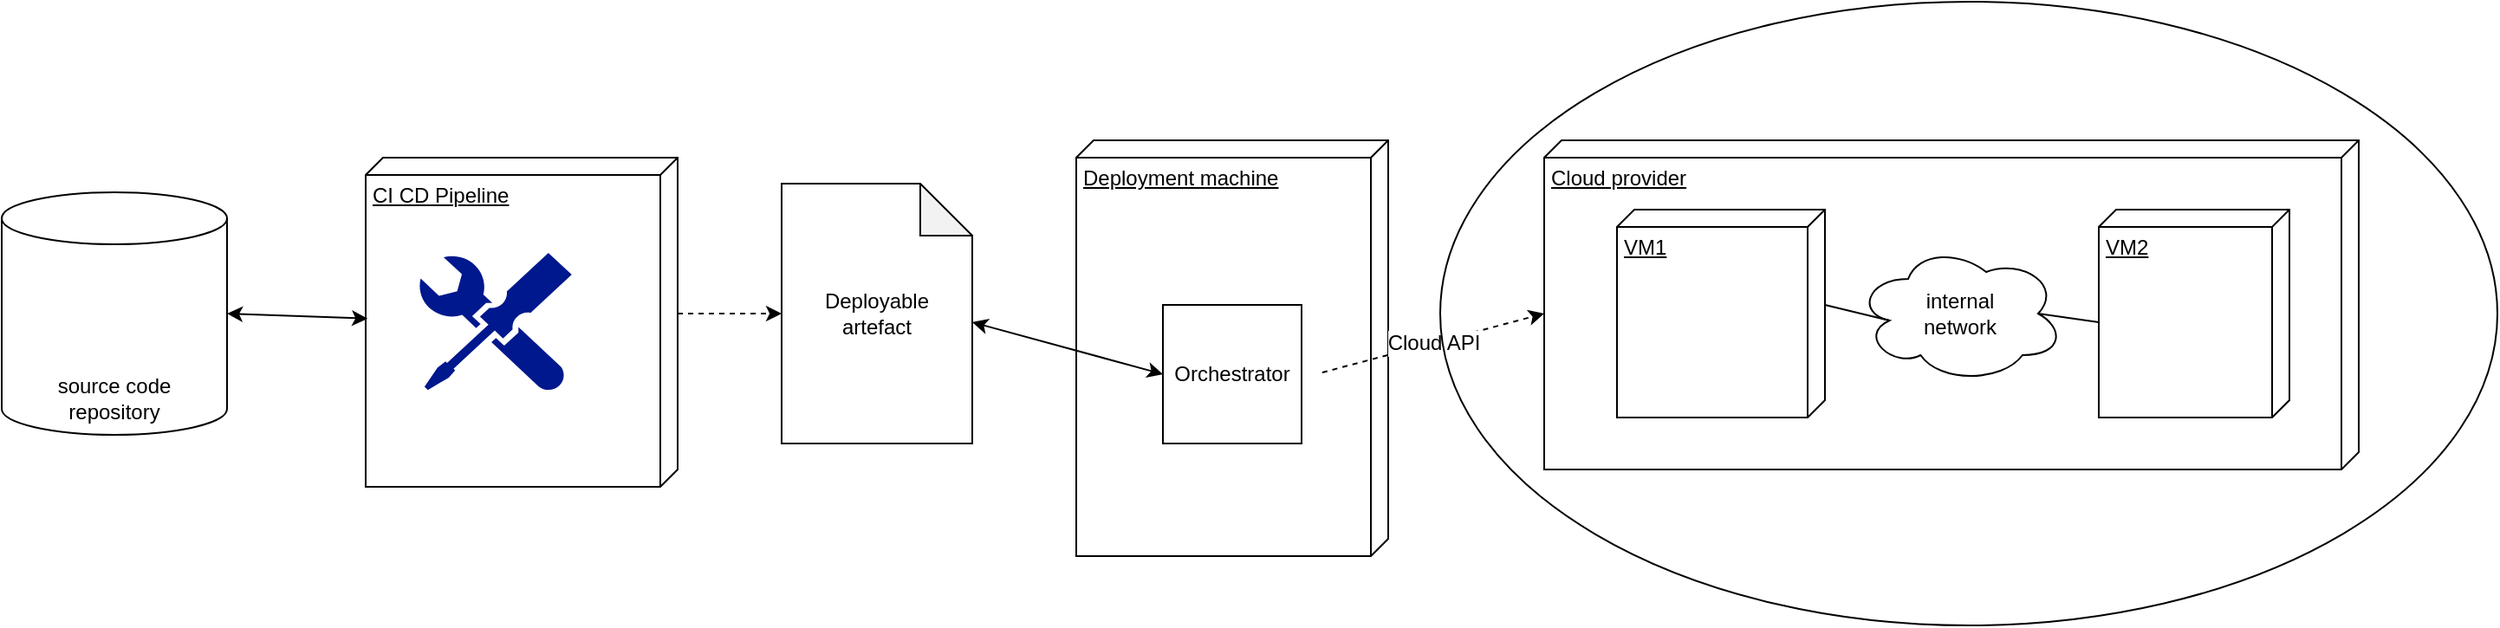 <mxfile>
    <diagram id="NFu8U-3WasDIiH6uT1rk" name="Page-1">
        <mxGraphModel dx="1679" dy="-275" grid="1" gridSize="10" guides="1" tooltips="1" connect="1" arrows="1" fold="1" page="1" pageScale="1" pageWidth="827" pageHeight="1169" math="0" shadow="0">
            <root>
                <mxCell id="0"/>
                <mxCell id="1" parent="0"/>
                <mxCell id="8nZHfo79yYqbaUtWd1KK-6" value="source code &lt;br&gt;repository" style="shape=cylinder3;whiteSpace=wrap;html=1;boundedLbl=1;backgroundOutline=1;size=15;align=center;horizontal=1;verticalAlign=bottom;" parent="1" vertex="1">
                    <mxGeometry x="70" y="1405" width="130" height="140" as="geometry"/>
                </mxCell>
                <mxCell id="8nZHfo79yYqbaUtWd1KK-1" value="CI CD Pipeline" style="verticalAlign=top;align=left;spacingTop=8;spacingLeft=2;spacingRight=12;shape=cube;size=10;direction=south;fontStyle=4;html=1;fontSize=12;" parent="1" vertex="1">
                    <mxGeometry x="280" y="1385" width="180" height="190" as="geometry"/>
                </mxCell>
                <mxCell id="8nZHfo79yYqbaUtWd1KK-2" value="Deployable&lt;br&gt;artefact" style="shape=note;whiteSpace=wrap;html=1;backgroundOutline=1;darkOpacity=0.05;fontSize=12;" parent="1" vertex="1">
                    <mxGeometry x="520" y="1400" width="110" height="150" as="geometry"/>
                </mxCell>
                <mxCell id="8nZHfo79yYqbaUtWd1KK-3" value="" style="endArrow=classic;html=1;fontSize=12;exitX=0;exitY=0;exitDx=90;exitDy=0;exitPerimeter=0;entryX=0;entryY=0.5;entryDx=0;entryDy=0;entryPerimeter=0;dashed=1;" parent="1" source="8nZHfo79yYqbaUtWd1KK-1" target="8nZHfo79yYqbaUtWd1KK-2" edge="1">
                    <mxGeometry width="50" height="50" relative="1" as="geometry">
                        <mxPoint x="441.98" y="1184" as="sourcePoint"/>
                        <mxPoint x="560" y="1150" as="targetPoint"/>
                    </mxGeometry>
                </mxCell>
                <mxCell id="8nZHfo79yYqbaUtWd1KK-4" value="" style="shape=image;html=1;verticalAlign=bottom;verticalLabelPosition=bottom;labelBackgroundColor=#ffffff;imageAspect=0;aspect=fixed;image=https://cdn4.iconfinder.com/data/icons/socialcones/508/Github-128.png;fontSize=12;align=left;" parent="1" vertex="1">
                    <mxGeometry x="95" y="1420" width="60" height="60" as="geometry"/>
                </mxCell>
                <mxCell id="8nZHfo79yYqbaUtWd1KK-7" value="" style="endArrow=classic;startArrow=classic;html=1;entryX=0.489;entryY=0.994;entryDx=0;entryDy=0;entryPerimeter=0;exitX=1;exitY=0.5;exitDx=0;exitDy=0;exitPerimeter=0;" parent="1" source="8nZHfo79yYqbaUtWd1KK-6" target="8nZHfo79yYqbaUtWd1KK-1" edge="1">
                    <mxGeometry width="50" height="50" relative="1" as="geometry">
                        <mxPoint x="230" y="1523.5" as="sourcePoint"/>
                        <mxPoint x="280" y="1473.5" as="targetPoint"/>
                    </mxGeometry>
                </mxCell>
                <mxCell id="8nZHfo79yYqbaUtWd1KK-8" value="" style="aspect=fixed;pointerEvents=1;shadow=0;dashed=0;html=1;strokeColor=none;labelPosition=center;verticalLabelPosition=bottom;verticalAlign=top;align=center;fillColor=#00188D;shape=mxgraph.mscae.enterprise.tool;" parent="1" vertex="1">
                    <mxGeometry x="310" y="1440" width="88.89" height="80" as="geometry"/>
                </mxCell>
                <mxCell id="2" value="Cloud provider" style="verticalAlign=top;align=left;spacingTop=8;spacingLeft=2;spacingRight=12;shape=cube;size=10;direction=south;fontStyle=4;html=1;fontSize=12;" vertex="1" parent="1">
                    <mxGeometry x="960" y="1375" width="470" height="190" as="geometry"/>
                </mxCell>
                <mxCell id="3" value="VM1" style="verticalAlign=top;align=left;spacingTop=8;spacingLeft=2;spacingRight=12;shape=cube;size=10;direction=south;fontStyle=4;html=1;fontSize=12;" vertex="1" parent="1">
                    <mxGeometry x="1002" y="1415" width="120" height="120" as="geometry"/>
                </mxCell>
                <mxCell id="4" value="VM2" style="verticalAlign=top;align=left;spacingTop=8;spacingLeft=2;spacingRight=12;shape=cube;size=10;direction=south;fontStyle=4;html=1;fontSize=12;" vertex="1" parent="1">
                    <mxGeometry x="1280" y="1415" width="110" height="120" as="geometry"/>
                </mxCell>
                <mxCell id="5" value="Deployment machine" style="verticalAlign=top;align=left;spacingTop=8;spacingLeft=2;spacingRight=12;shape=cube;size=10;direction=south;fontStyle=4;html=1;fontSize=12;" vertex="1" parent="1">
                    <mxGeometry x="690" y="1375" width="180" height="240" as="geometry"/>
                </mxCell>
                <mxCell id="7" value="Cloud API" style="endArrow=classic;html=1;fontSize=12;exitX=1.018;exitY=0.56;exitDx=0;exitDy=0;exitPerimeter=0;entryX=0;entryY=0;entryDx=100;entryDy=470;entryPerimeter=0;dashed=1;" edge="1" parent="1" target="2">
                    <mxGeometry width="50" height="50" relative="1" as="geometry">
                        <mxPoint x="831.98" y="1509" as="sourcePoint"/>
                        <mxPoint x="1000" y="1485" as="targetPoint"/>
                    </mxGeometry>
                </mxCell>
                <mxCell id="8" value="internal &lt;br&gt;network" style="ellipse;shape=cloud;whiteSpace=wrap;html=1;fontSize=12;" vertex="1" parent="1">
                    <mxGeometry x="1140" y="1435" width="120" height="80" as="geometry"/>
                </mxCell>
                <mxCell id="9" value="" style="endArrow=none;html=1;fontSize=12;exitX=0;exitY=0;exitDx=55;exitDy=0;exitPerimeter=0;entryX=0.16;entryY=0.55;entryDx=0;entryDy=0;entryPerimeter=0;" edge="1" parent="1" source="3" target="8">
                    <mxGeometry width="50" height="50" relative="1" as="geometry">
                        <mxPoint x="1140" y="1425" as="sourcePoint"/>
                        <mxPoint x="1190" y="1375" as="targetPoint"/>
                    </mxGeometry>
                </mxCell>
                <mxCell id="10" value="" style="endArrow=none;html=1;fontSize=12;exitX=0;exitY=0;exitDx=65;exitDy=110;exitPerimeter=0;entryX=0.875;entryY=0.5;entryDx=0;entryDy=0;entryPerimeter=0;" edge="1" parent="1" source="4" target="8">
                    <mxGeometry width="50" height="50" relative="1" as="geometry">
                        <mxPoint x="1132" y="1480" as="sourcePoint"/>
                        <mxPoint x="1169.2" y="1489" as="targetPoint"/>
                    </mxGeometry>
                </mxCell>
                <mxCell id="12" value="" style="ellipse;whiteSpace=wrap;html=1;fillColor=none;" vertex="1" parent="1">
                    <mxGeometry x="900" y="1295" width="610" height="360" as="geometry"/>
                </mxCell>
                <mxCell id="13" value="Orchestrator" style="whiteSpace=wrap;html=1;aspect=fixed;" vertex="1" parent="1">
                    <mxGeometry x="740" y="1470" width="80" height="80" as="geometry"/>
                </mxCell>
                <mxCell id="14" value="" style="endArrow=classic;startArrow=classic;html=1;exitX=1;exitY=0.5;exitDx=0;exitDy=0;exitPerimeter=0;entryX=0;entryY=0.5;entryDx=0;entryDy=0;" edge="1" parent="1" target="13">
                    <mxGeometry width="50" height="50" relative="1" as="geometry">
                        <mxPoint x="630" y="1480" as="sourcePoint"/>
                        <mxPoint x="711" y="1483" as="targetPoint"/>
                    </mxGeometry>
                </mxCell>
            </root>
        </mxGraphModel>
    </diagram>
</mxfile>